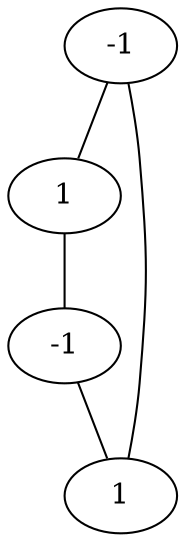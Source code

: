 graph {
  "n1" [
    label = "-1",
  ];
  "n2" [
    label = "1",
  ];
  "n3" [
    label = "1",
  ];
  "n4" [
    label = "-1",
  ];
  "n1" -- "n2";
  "n2" -- "n4";
  "n4" -- "n3";
  "n3" -- "n1";
}